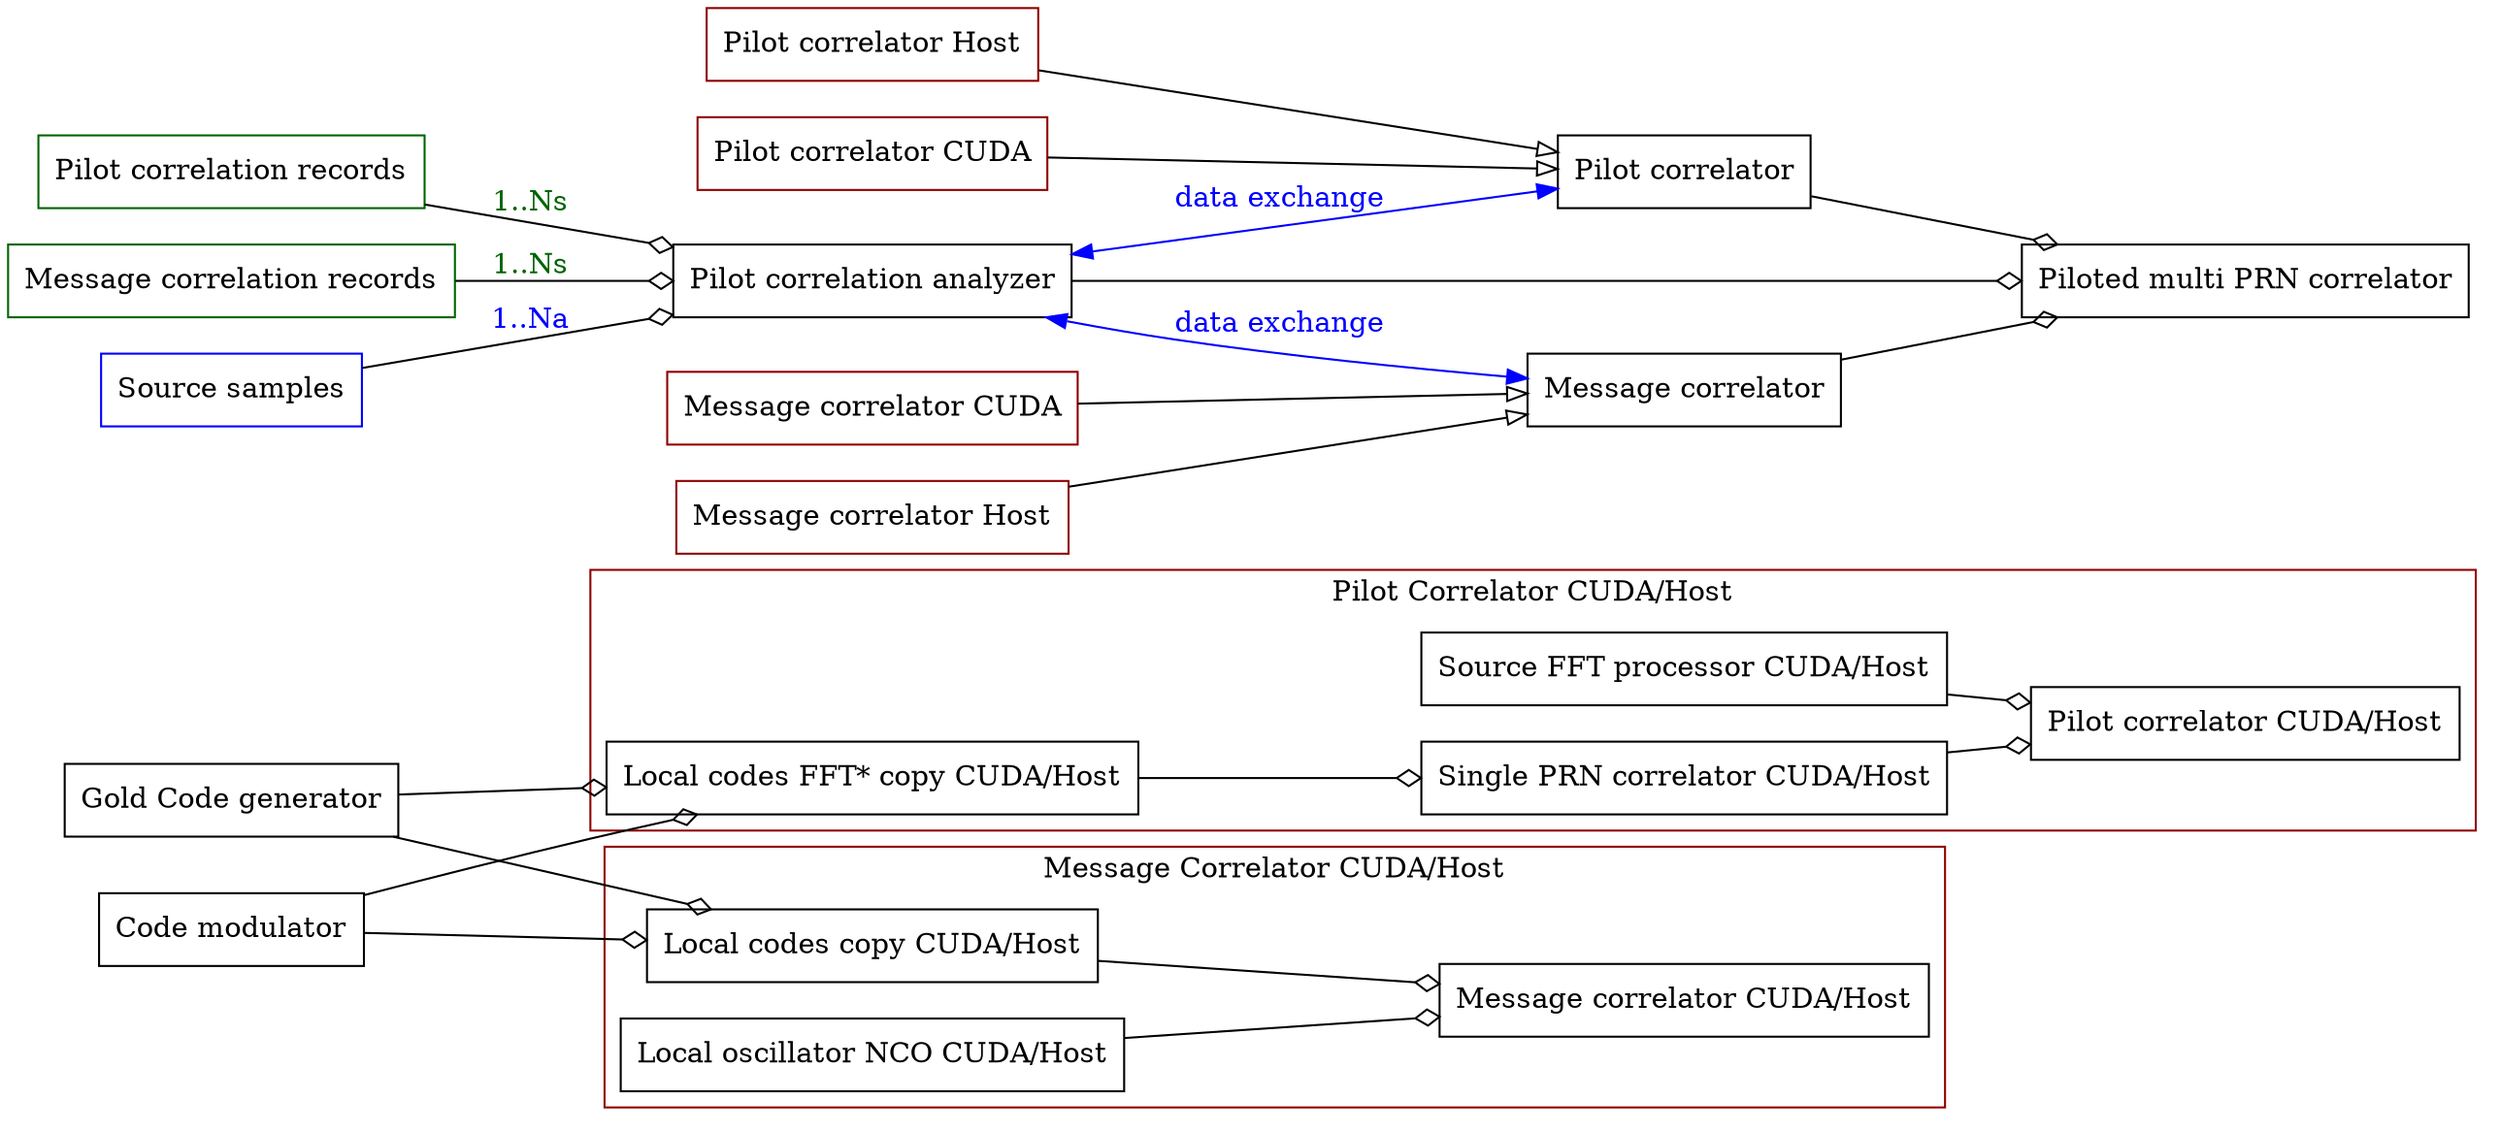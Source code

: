 digraph G {
    rankdir=LR 
    
    subgraph cluster_0
    {
        label = "Pilot Correlator CUDA/Host"
        color = "#8f0000"
        
        pilot_correlator_xxx [shape=box, label="Pilot correlator CUDA/Host"];
        single_prn_correlator [shape=box, label="Single PRN correlator CUDA/Host"];
        source_fft [shape=box, label="Source FFT processor CUDA/Host"];
        local_codes_fft [shape=box, label="Local codes FFT* copy CUDA/Host"];
        
        source_fft -> pilot_correlator_xxx [arrowhead=ediamond];
        single_prn_correlator -> pilot_correlator_xxx [arrowhead=ediamond];
        local_codes_fft -> single_prn_correlator [arrowhead=ediamond];
    }
    
    subgraph cluster_1
    {
        label = "Message Correlator CUDA/Host"
        color = "#8f0000"
        
        message_correlator_xxx [shape=box, label="Message correlator CUDA/Host"];
        local_codes [shape=box, label="Local codes copy CUDA/Host"];
        local_oscillator [shape=box, label="Local oscillator NCO CUDA/Host"];

        local_oscillator -> message_correlator_xxx [arrowhead=ediamond];
        local_codes -> message_correlator_xxx [arrowhead=ediamond];
    }
    
    gold_code_generator [shape=box, label="Gold Code generator"];
    code_modulator [shape=box, label="Code modulator"];
    
    gold_code_generator -> local_codes_fft [arrowhead=ediamond];
    code_modulator -> local_codes_fft [arrowhead=ediamond];
    
    pilot_correlator [shape=box, label="Pilot correlator"];
    pilot_correlator_host [shape=box, label="Pilot correlator Host", color = "#8f0000"];
    pilot_correlator_cuda [shape=box, label="Pilot correlator CUDA", color = "#8f0000"];
    pilot_correlator_host -> pilot_correlator [arrowhead=empty];
    pilot_correlator_cuda -> pilot_correlator [arrowhead=empty];

    message_correlator [shape=box, label="Message correlator"];
    message_correlator_host [shape=box, label="Message correlator Host", color = "#8f0000"];
    message_correlator_cuda [shape=box, label="Message correlator CUDA", color = "#8f0000"];
    message_correlator_host -> message_correlator [arrowhead=empty];
    message_correlator_cuda -> message_correlator [arrowhead=empty];

    gold_code_generator -> local_codes [arrowhead=ediamond];
    code_modulator -> local_codes [arrowhead=ediamond];

    piloted_multi_correlator [shape=box, label="Piloted multi PRN correlator"];
    pilot_correlation_analyzer [shape=box, label="Pilot correlation analyzer"];
    pilot_correlation_analyzer -> piloted_multi_correlator [arrowhead=ediamond];
    pilot_correlator -> piloted_multi_correlator [arrowhead=ediamond];
    message_correlator -> piloted_multi_correlator [arrowhead=ediamond];
    
    source_samples [shape=box, label="Source samples", color=blue];
    pilot_correlation_records [shape=box, label="Pilot correlation records", color=darkgreen];
    message_correlation_records [shape=box, label="Message correlation records", color=darkgreen];
    
    source_samples -> pilot_correlation_analyzer [arrowhead=ediamond, label="1..Na", fontcolor=blue];
    pilot_correlation_records -> pilot_correlation_analyzer [arrowhead=ediamond, label="1..Ns", fontcolor=darkgreen];
    message_correlation_records -> pilot_correlation_analyzer [arrowhead=ediamond, label="1..Ns", fontcolor=darkgreen];
    
    pilot_correlation_analyzer -> pilot_correlator [dir=both, label="data exchange", color=blue, fontcolor=blue];
    pilot_correlation_analyzer -> message_correlator [dir=both, label="data exchange", color=blue, fontcolor=blue];
}
